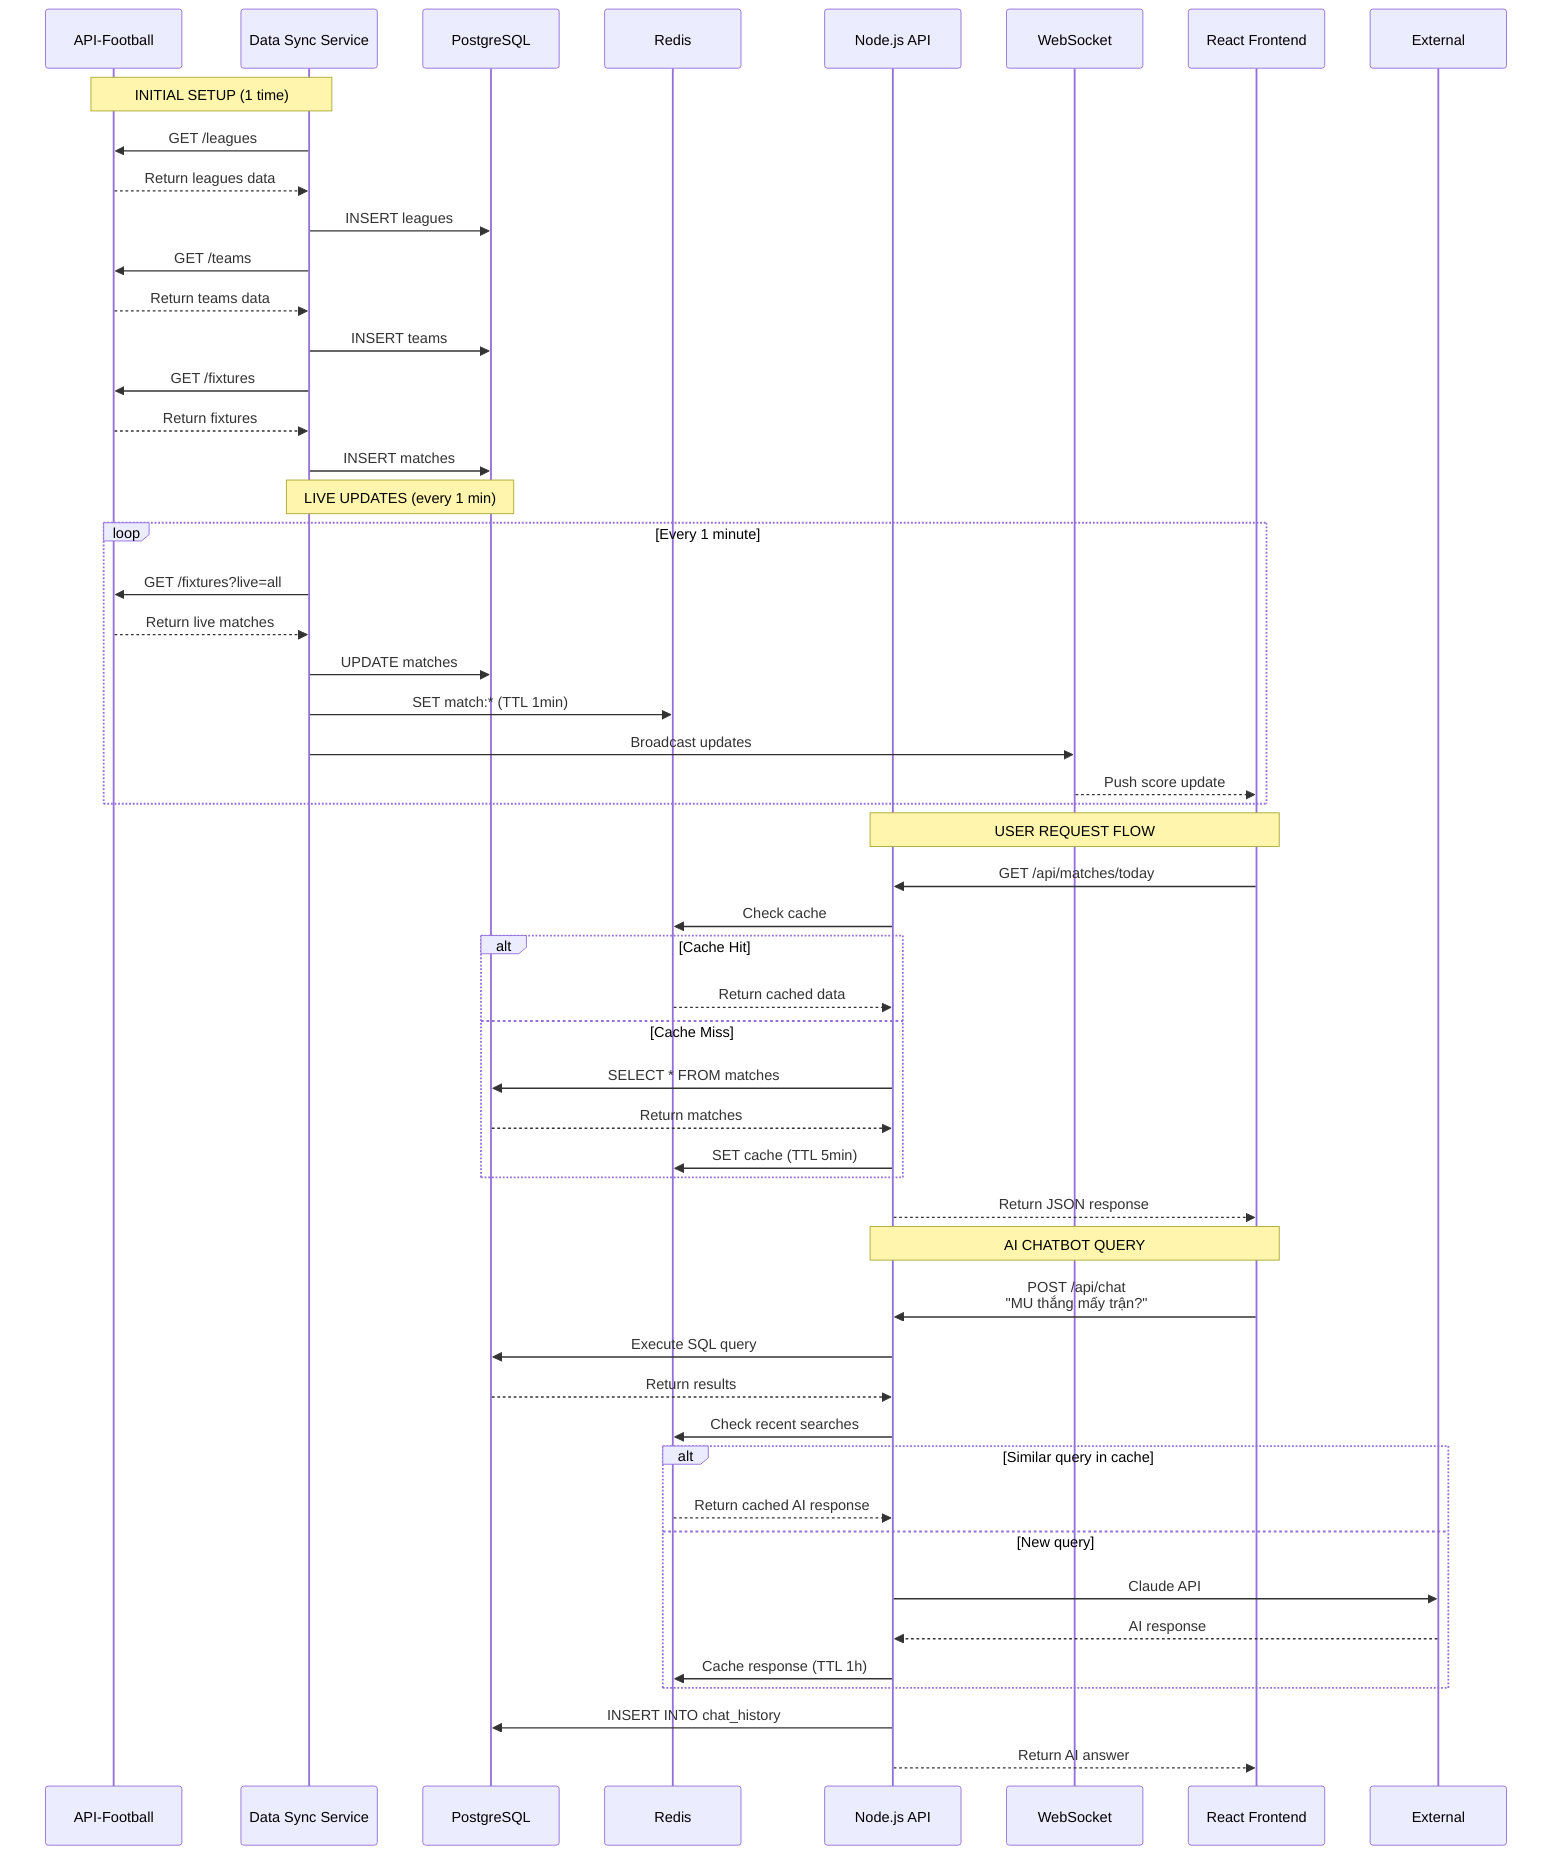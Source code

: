 %% DATA FLOW - TỪ API ĐỂN USER

sequenceDiagram
    participant API as API-Football
    participant Sync as Data Sync Service
    participant DB as PostgreSQL
    participant Cache as Redis
    participant Backend as Node.js API
    participant WS as WebSocket
    participant User as React Frontend
    
    Note over API,Sync: INITIAL SETUP (1 time)
    Sync->>API: GET /leagues
    API-->>Sync: Return leagues data
    Sync->>DB: INSERT leagues
    
    Sync->>API: GET /teams
    API-->>Sync: Return teams data
    Sync->>DB: INSERT teams
    
    Sync->>API: GET /fixtures
    API-->>Sync: Return fixtures
    Sync->>DB: INSERT matches
    
    Note over Sync,DB: LIVE UPDATES (every 1 min)
    
    loop Every 1 minute
        Sync->>API: GET /fixtures?live=all
        API-->>Sync: Return live matches
        Sync->>DB: UPDATE matches
        Sync->>Cache: SET match:* (TTL 1min)
        Sync->>WS: Broadcast updates
        WS-->>User: Push score update
    end
    
    Note over User,Backend: USER REQUEST FLOW
    
    User->>Backend: GET /api/matches/today
    Backend->>Cache: Check cache
    
    alt Cache Hit
        Cache-->>Backend: Return cached data
    else Cache Miss
        Backend->>DB: SELECT * FROM matches
        DB-->>Backend: Return matches
        Backend->>Cache: SET cache (TTL 5min)
    end
    
    Backend-->>User: Return JSON response
    
    Note over User,Backend: AI CHATBOT QUERY
    
    User->>Backend: POST /api/chat<br/>"MU thắng mấy trận?"
    Backend->>DB: Execute SQL query
    DB-->>Backend: Return results
    Backend->>Cache: Check recent searches
    
    alt Similar query in cache
        Cache-->>Backend: Return cached AI response
    else New query
        Backend->>External: Claude API
        External-->>Backend: AI response
        Backend->>Cache: Cache response (TTL 1h)
    end
    
    Backend->>DB: INSERT INTO chat_history
    Backend-->>User: Return AI answer
